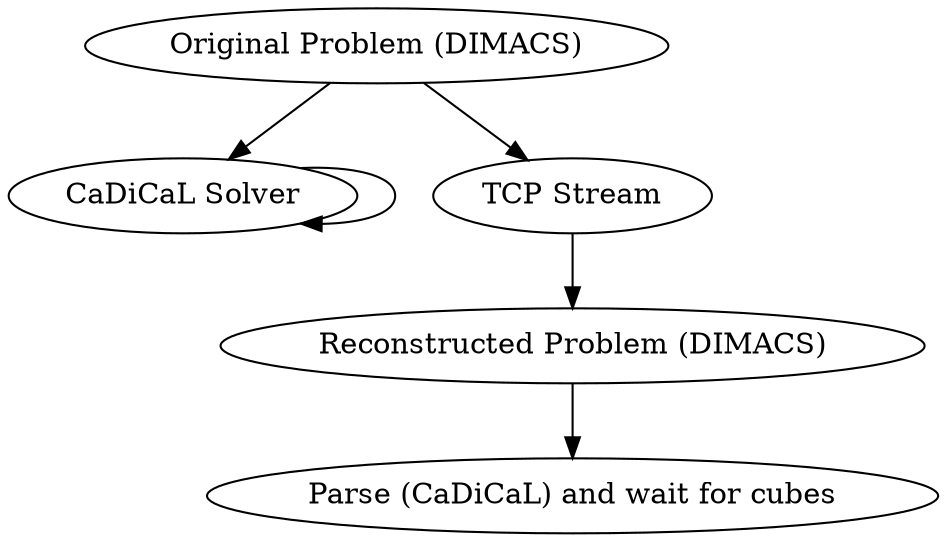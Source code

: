digraph {
  "Original Problem (DIMACS)" -> "CaDiCaL Solver";
  "CaDiCaL Solver" -> "CaDiCaL Solver";
  "Original Problem (DIMACS)" -> "TCP Stream";
  "TCP Stream" -> "Reconstructed Problem (DIMACS)";
  "Reconstructed Problem (DIMACS)" -> "Parse (CaDiCaL) and wait for cubes";
}
